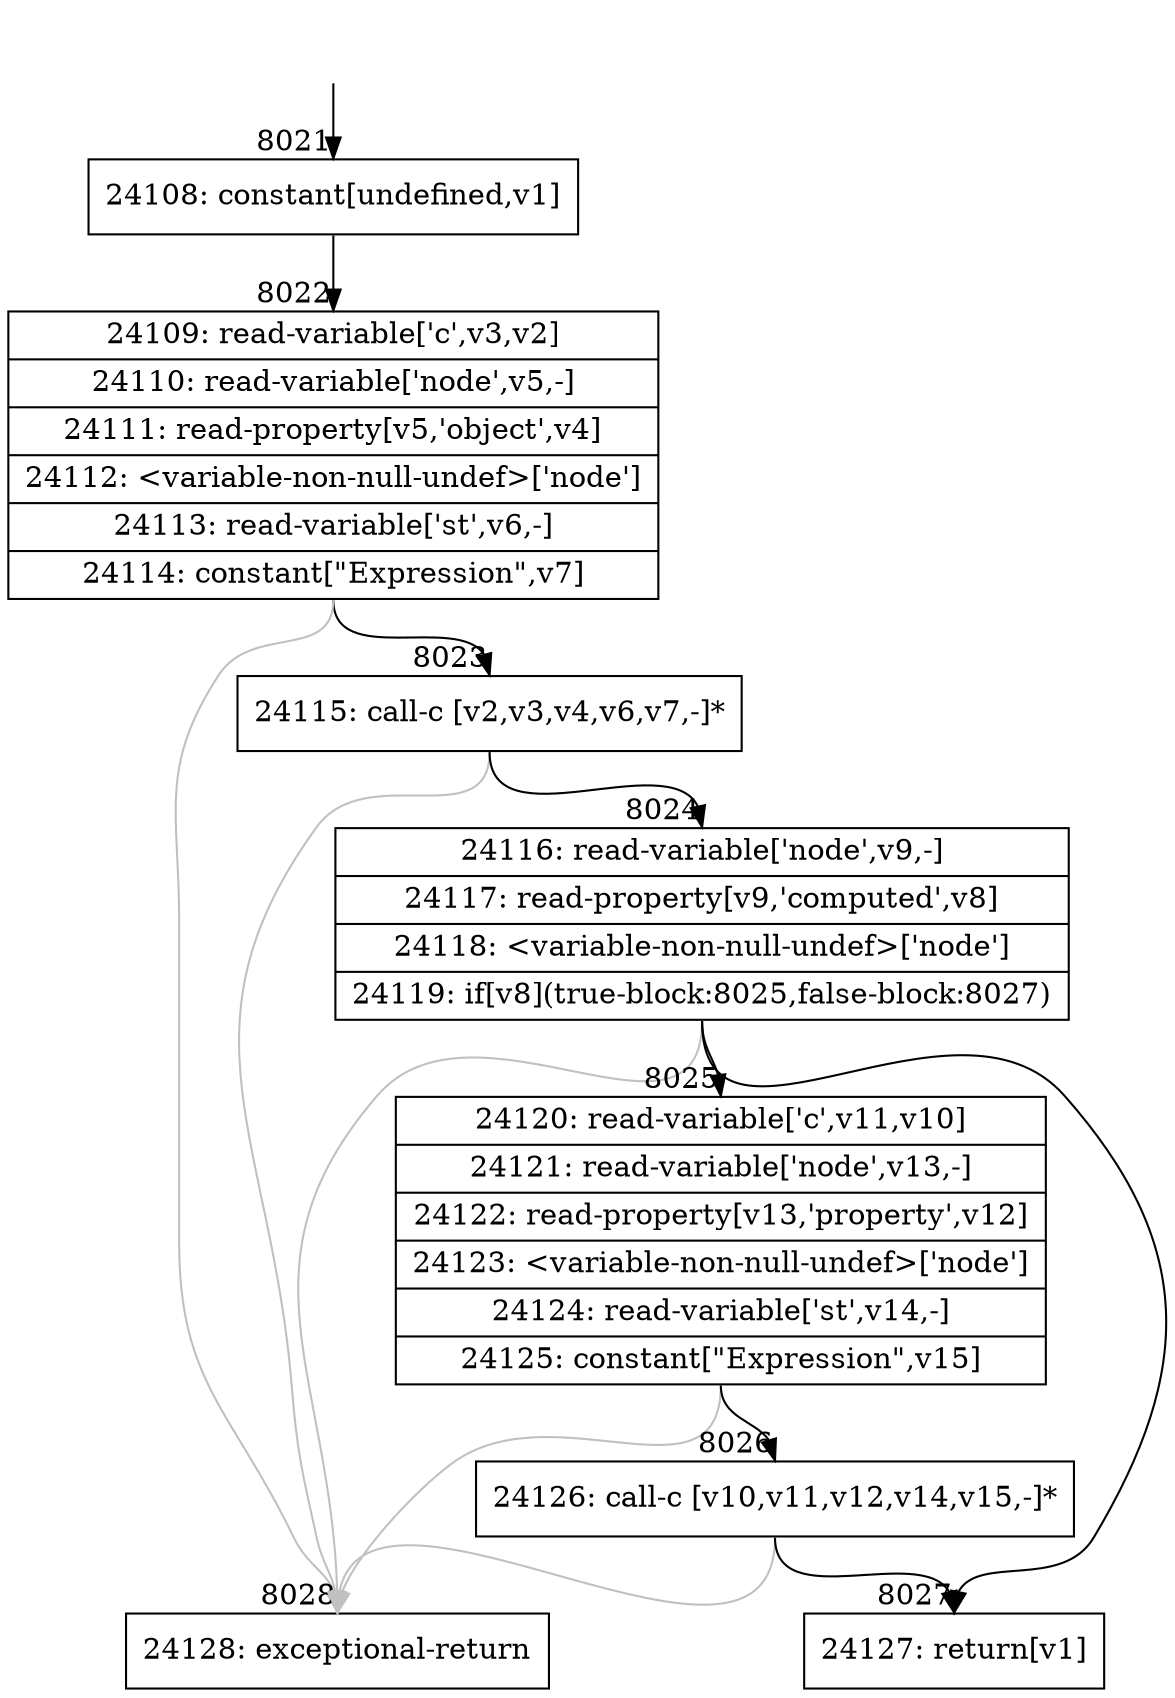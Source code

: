 digraph {
rankdir="TD"
BB_entry447[shape=none,label=""];
BB_entry447 -> BB8021 [tailport=s, headport=n, headlabel="    8021"]
BB8021 [shape=record label="{24108: constant[undefined,v1]}" ] 
BB8021 -> BB8022 [tailport=s, headport=n, headlabel="      8022"]
BB8022 [shape=record label="{24109: read-variable['c',v3,v2]|24110: read-variable['node',v5,-]|24111: read-property[v5,'object',v4]|24112: \<variable-non-null-undef\>['node']|24113: read-variable['st',v6,-]|24114: constant[\"Expression\",v7]}" ] 
BB8022 -> BB8023 [tailport=s, headport=n, headlabel="      8023"]
BB8022 -> BB8028 [tailport=s, headport=n, color=gray, headlabel="      8028"]
BB8023 [shape=record label="{24115: call-c [v2,v3,v4,v6,v7,-]*}" ] 
BB8023 -> BB8024 [tailport=s, headport=n, headlabel="      8024"]
BB8023 -> BB8028 [tailport=s, headport=n, color=gray]
BB8024 [shape=record label="{24116: read-variable['node',v9,-]|24117: read-property[v9,'computed',v8]|24118: \<variable-non-null-undef\>['node']|24119: if[v8](true-block:8025,false-block:8027)}" ] 
BB8024 -> BB8025 [tailport=s, headport=n, headlabel="      8025"]
BB8024 -> BB8027 [tailport=s, headport=n, headlabel="      8027"]
BB8024 -> BB8028 [tailport=s, headport=n, color=gray]
BB8025 [shape=record label="{24120: read-variable['c',v11,v10]|24121: read-variable['node',v13,-]|24122: read-property[v13,'property',v12]|24123: \<variable-non-null-undef\>['node']|24124: read-variable['st',v14,-]|24125: constant[\"Expression\",v15]}" ] 
BB8025 -> BB8026 [tailport=s, headport=n, headlabel="      8026"]
BB8025 -> BB8028 [tailport=s, headport=n, color=gray]
BB8026 [shape=record label="{24126: call-c [v10,v11,v12,v14,v15,-]*}" ] 
BB8026 -> BB8027 [tailport=s, headport=n]
BB8026 -> BB8028 [tailport=s, headport=n, color=gray]
BB8027 [shape=record label="{24127: return[v1]}" ] 
BB8028 [shape=record label="{24128: exceptional-return}" ] 
//#$~ 7402
}
